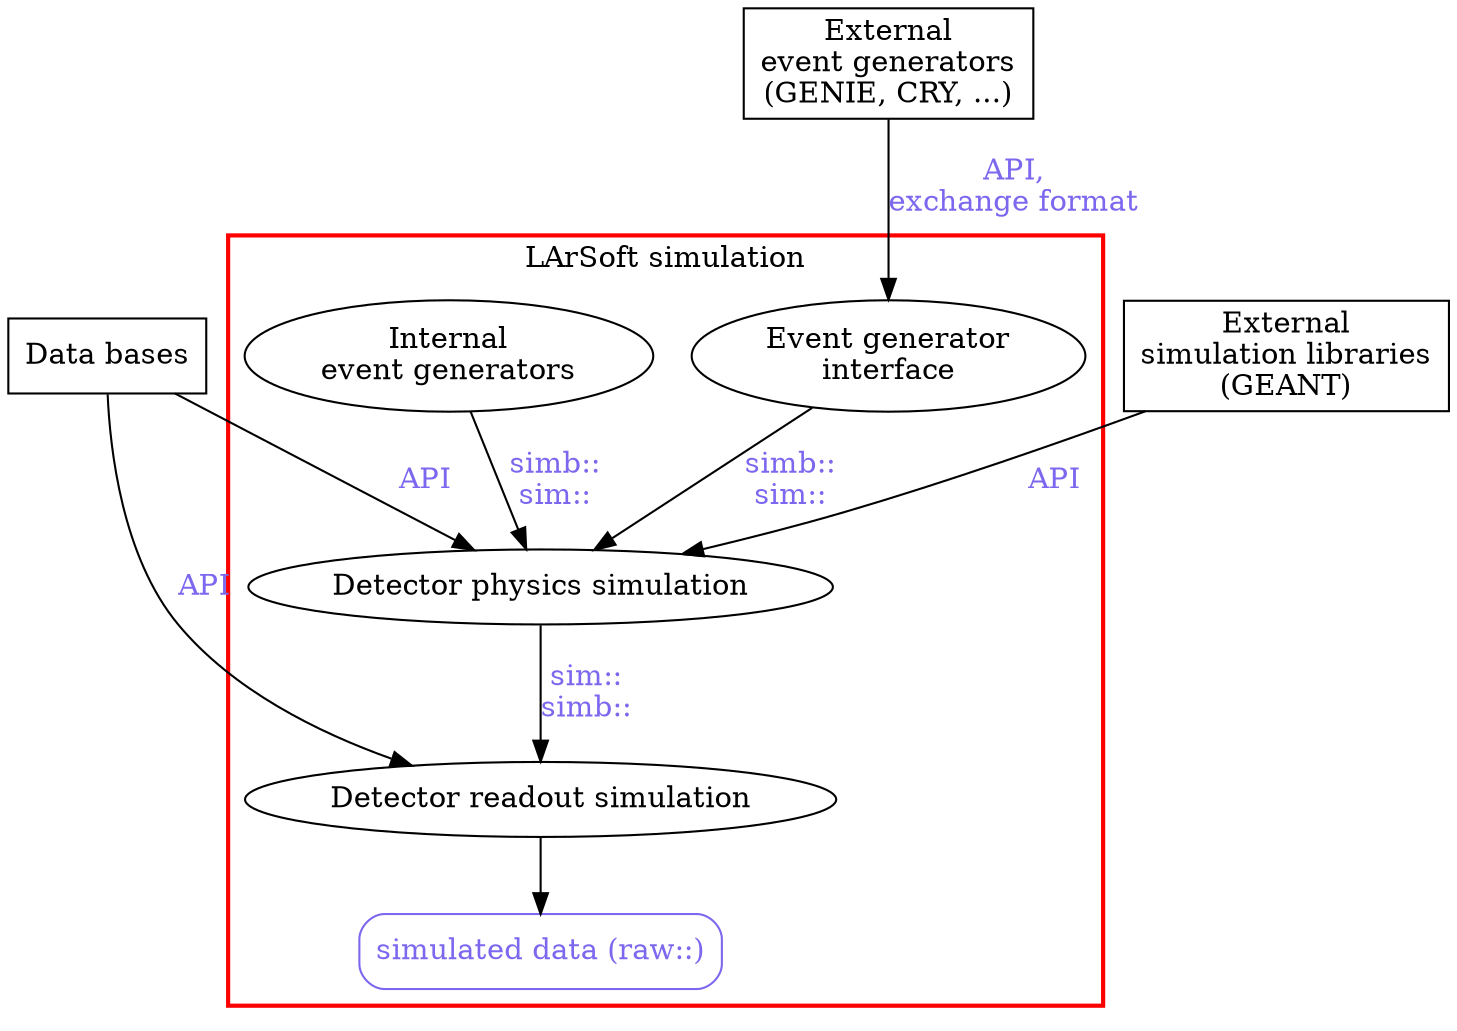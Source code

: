 /*
 * LArSoft simulation architecture graph
 * 
 * File:     LArSoftSimulationGraph.dot
 * Date:     November 12, 2015
 * Author:   Gianluca Petrillo (petrillo@fnal.gov)
 * Revision: 1.0
 * 
 */

digraph "LArSoft Simulation" {
	graph [ dpi = 600 ];
	
	edge [fontcolor=mediumslateblue]
	
	
	subgraph cluster_LArSoftSimulation {
		label="LArSoft simulation"
		penwidth=2.0
		color=red
		
		node [shape=ellipse]
		"Event generator I/F" [label="Event generator\ninterface"]
		"Internal event generators" [label="Internal\nevent generators"]
		"Detector physics simulation"
		"Detector readout simulation"
		
		node [shape=box style="rounded" color=mediumslateblue fontcolor=mediumslateblue]
		"simulation products" [label="simulated data (raw::)"]
		
		"Event generator I/F" -> "Detector physics simulation" [label="simb::\nsim::"]
		"Internal event generators" -> "Detector physics simulation" [label="simb::\nsim::"]
		
		"Detector physics simulation" -> "Detector readout simulation" [label="sim::\nsimb::"]
		
		"Detector readout simulation" -> "simulation products"
	} // subgraph
	
	
	node [shape=box]
	
	// the following have the "external product" style
	"External event generators" [label="External\nevent generators\n(GENIE, CRY, ...)"]
	"External simulation libraries" [label="External\nsimulation libraries\n(GEANT)"]
	
	"External event generators" -> "Event generator I/F" [label="API,\nexchange format"]
	
	"External simulation libraries" -> "Detector physics simulation" [label="API"]
	
	"Data bases" -> "Detector physics simulation" [label="API"]
	"Data bases" -> "Detector readout simulation" [label="API"]
	
} // digraph
